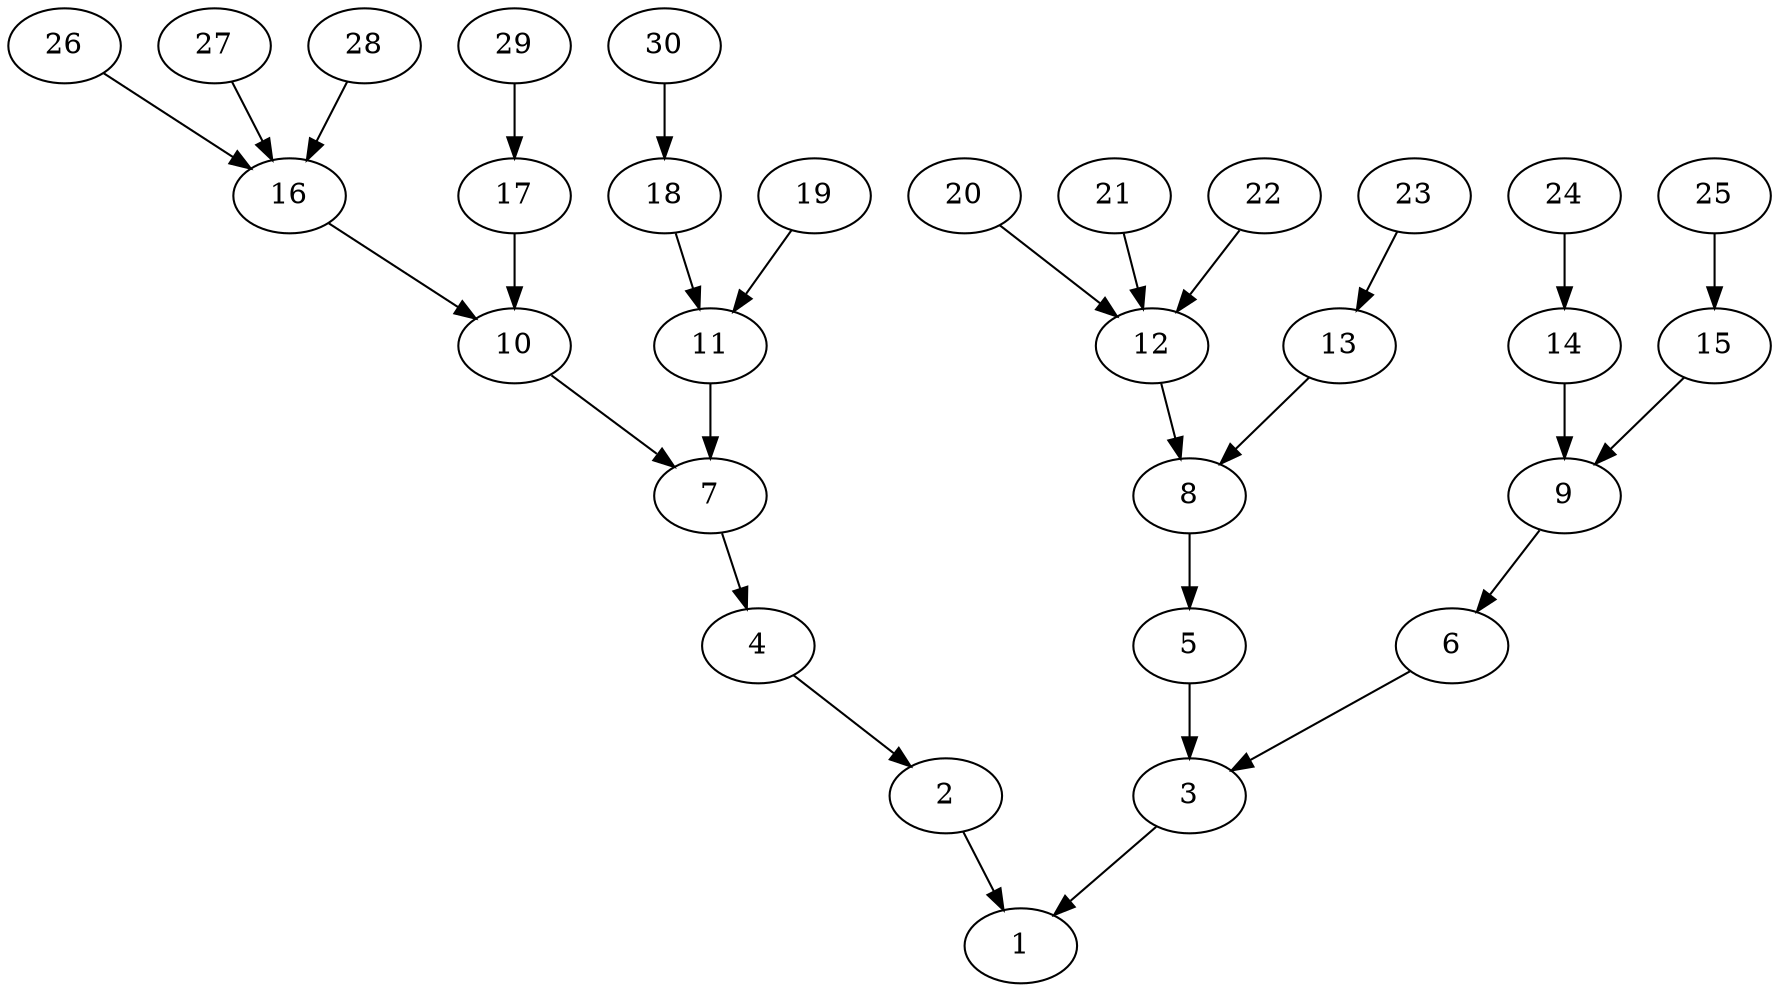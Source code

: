 digraph "core_8p_gb_InTree-Unbalanced-MaxBf-3_Nodes_30_CCR_0.10_WeightType_Random_schedule.gxl" {
	graph ["Number of processors"=8,
		"Total schedule length"=385
	];
	1	 ["Finish time"=385,
		Processor=6,
		"Start time"=363,
		Weight=22];
	2	 ["Finish time"=358,
		Processor=4,
		"Start time"=325,
		Weight=33];
	2 -> 1	 [Weight=5];
	3	 ["Finish time"=363,
		Processor=6,
		"Start time"=319,
		Weight=44];
	3 -> 1	 [Weight=9];
	4	 ["Finish time"=325,
		Processor=4,
		"Start time"=270,
		Weight=55];
	4 -> 2	 [Weight=3];
	5	 ["Finish time"=319,
		Processor=6,
		"Start time"=253,
		Weight=66];
	5 -> 3	 [Weight=6];
	6	 ["Finish time"=317,
		Processor=2,
		"Start time"=218,
		Weight=99];
	6 -> 3	 [Weight=2];
	7	 ["Finish time"=270,
		Processor=4,
		"Start time"=226,
		Weight=44];
	7 -> 4	 [Weight=8];
	8	 ["Finish time"=253,
		Processor=6,
		"Start time"=176,
		Weight=77];
	8 -> 5	 [Weight=5];
	9	 ["Finish time"=213,
		Processor=2,
		"Start time"=180,
		Weight=33];
	9 -> 6	 [Weight=8];
	10	 ["Finish time"=224,
		Processor=4,
		"Start time"=180,
		Weight=44];
	10 -> 7	 [Weight=10];
	11	 ["Finish time"=213,
		Processor=5,
		"Start time"=180,
		Weight=33];
	11 -> 7	 [Weight=7];
	12	 ["Finish time"=176,
		Processor=6,
		"Start time"=110,
		Weight=66];
	12 -> 8	 [Weight=10];
	13	 ["Finish time"=143,
		Processor=5,
		"Start time"=110,
		Weight=33];
	13 -> 8	 [Weight=9];
	14	 ["Finish time"=176,
		Processor=3,
		"Start time"=143,
		Weight=33];
	14 -> 9	 [Weight=4];
	15	 ["Finish time"=176,
		Processor=2,
		"Start time"=154,
		Weight=22];
	15 -> 9	 [Weight=3];
	16	 ["Finish time"=172,
		Processor=1,
		"Start time"=95,
		Weight=77];
	16 -> 10	 [Weight=8];
	17	 ["Finish time"=176,
		Processor=7,
		"Start time"=110,
		Weight=66];
	17 -> 10	 [Weight=4];
	18	 ["Finish time"=143,
		Processor=8,
		"Start time"=88,
		Weight=55];
	18 -> 11	 [Weight=6];
	19	 ["Finish time"=176,
		Processor=4,
		"Start time"=154,
		Weight=22];
	19 -> 11	 [Weight=4];
	20	 ["Finish time"=99,
		Processor=2,
		"Start time"=44,
		Weight=55];
	20 -> 12	 [Weight=5];
	21	 ["Finish time"=77,
		Processor=8,
		"Start time"=0,
		Weight=77];
	21 -> 12	 [Weight=7];
	22	 ["Finish time"=110,
		Processor=6,
		"Start time"=0,
		Weight=110];
	22 -> 12	 [Weight=2];
	23	 ["Finish time"=110,
		Processor=5,
		"Start time"=0,
		Weight=110];
	23 -> 13	 [Weight=4];
	24	 ["Finish time"=88,
		Processor=4,
		"Start time"=0,
		Weight=88];
	24 -> 14	 [Weight=7];
	25	 ["Finish time"=110,
		Processor=7,
		"Start time"=77,
		Weight=33];
	25 -> 15	 [Weight=3];
	26	 ["Finish time"=88,
		Processor=1,
		"Start time"=33,
		Weight=55];
	26 -> 16	 [Weight=5];
	27	 ["Finish time"=33,
		Processor=1,
		"Start time"=0,
		Weight=33];
	27 -> 16	 [Weight=7];
	28	 ["Finish time"=44,
		Processor=2,
		"Start time"=0,
		Weight=44];
	28 -> 16	 [Weight=4];
	29	 ["Finish time"=77,
		Processor=7,
		"Start time"=0,
		Weight=77];
	29 -> 17	 [Weight=8];
	30	 ["Finish time"=77,
		Processor=3,
		"Start time"=0,
		Weight=77];
	30 -> 18	 [Weight=6];
}
